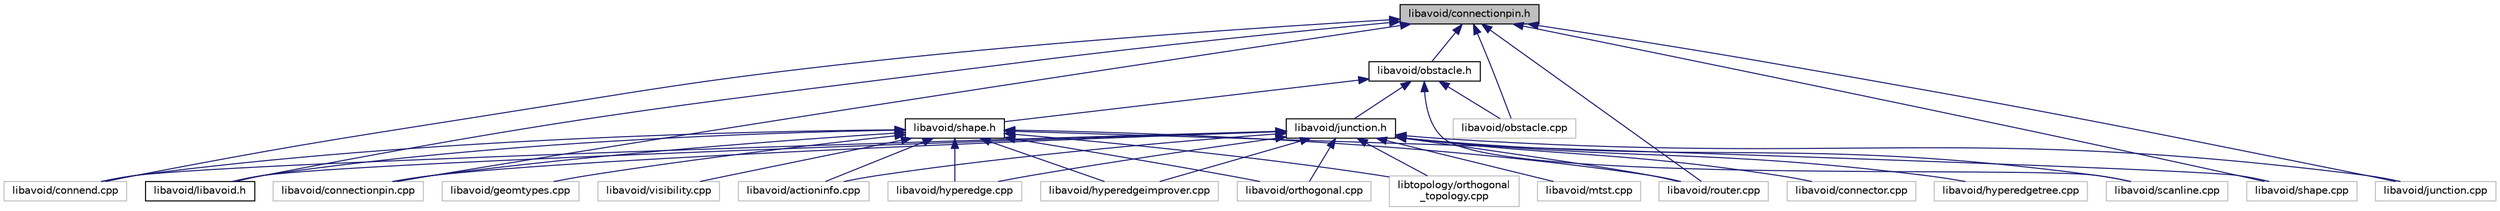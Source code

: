 digraph "libavoid/connectionpin.h"
{
  edge [fontname="Helvetica",fontsize="10",labelfontname="Helvetica",labelfontsize="10"];
  node [fontname="Helvetica",fontsize="10",shape=record];
  Node1 [label="libavoid/connectionpin.h",height=0.2,width=0.4,color="black", fillcolor="grey75", style="filled", fontcolor="black"];
  Node1 -> Node2 [dir="back",color="midnightblue",fontsize="10",style="solid",fontname="Helvetica"];
  Node2 [label="libavoid/obstacle.h",height=0.2,width=0.4,color="black", fillcolor="white", style="filled",URL="$obstacle_8h.html",tooltip="Contains the interface for the Obstacle class, the superclass for ShapeRef and JunctionRef. "];
  Node2 -> Node3 [dir="back",color="midnightblue",fontsize="10",style="solid",fontname="Helvetica"];
  Node3 [label="libavoid/shape.h",height=0.2,width=0.4,color="black", fillcolor="white", style="filled",URL="$shape_8h.html",tooltip="Contains the interface for the ShapeRef class. "];
  Node3 -> Node4 [dir="back",color="midnightblue",fontsize="10",style="solid",fontname="Helvetica"];
  Node4 [label="libavoid/actioninfo.cpp",height=0.2,width=0.4,color="grey75", fillcolor="white", style="filled"];
  Node3 -> Node5 [dir="back",color="midnightblue",fontsize="10",style="solid",fontname="Helvetica"];
  Node5 [label="libavoid/connectionpin.cpp",height=0.2,width=0.4,color="grey75", fillcolor="white", style="filled"];
  Node3 -> Node6 [dir="back",color="midnightblue",fontsize="10",style="solid",fontname="Helvetica"];
  Node6 [label="libavoid/connend.cpp",height=0.2,width=0.4,color="grey75", fillcolor="white", style="filled"];
  Node3 -> Node7 [dir="back",color="midnightblue",fontsize="10",style="solid",fontname="Helvetica"];
  Node7 [label="libavoid/geomtypes.cpp",height=0.2,width=0.4,color="grey75", fillcolor="white", style="filled"];
  Node3 -> Node8 [dir="back",color="midnightblue",fontsize="10",style="solid",fontname="Helvetica"];
  Node8 [label="libavoid/hyperedge.cpp",height=0.2,width=0.4,color="grey75", fillcolor="white", style="filled"];
  Node3 -> Node9 [dir="back",color="midnightblue",fontsize="10",style="solid",fontname="Helvetica"];
  Node9 [label="libavoid/hyperedgeimprover.cpp",height=0.2,width=0.4,color="grey75", fillcolor="white", style="filled"];
  Node3 -> Node10 [dir="back",color="midnightblue",fontsize="10",style="solid",fontname="Helvetica"];
  Node10 [label="libavoid/libavoid.h",height=0.2,width=0.4,color="black", fillcolor="white", style="filled",URL="$libavoid_8h.html",tooltip="Standard libavoid include file which includes all libavoid header files. "];
  Node3 -> Node11 [dir="back",color="midnightblue",fontsize="10",style="solid",fontname="Helvetica"];
  Node11 [label="libavoid/orthogonal.cpp",height=0.2,width=0.4,color="grey75", fillcolor="white", style="filled"];
  Node3 -> Node12 [dir="back",color="midnightblue",fontsize="10",style="solid",fontname="Helvetica"];
  Node12 [label="libavoid/router.cpp",height=0.2,width=0.4,color="grey75", fillcolor="white", style="filled"];
  Node3 -> Node13 [dir="back",color="midnightblue",fontsize="10",style="solid",fontname="Helvetica"];
  Node13 [label="libavoid/shape.cpp",height=0.2,width=0.4,color="grey75", fillcolor="white", style="filled"];
  Node3 -> Node14 [dir="back",color="midnightblue",fontsize="10",style="solid",fontname="Helvetica"];
  Node14 [label="libavoid/visibility.cpp",height=0.2,width=0.4,color="grey75", fillcolor="white", style="filled"];
  Node3 -> Node15 [dir="back",color="midnightblue",fontsize="10",style="solid",fontname="Helvetica"];
  Node15 [label="libtopology/orthogonal\l_topology.cpp",height=0.2,width=0.4,color="grey75", fillcolor="white", style="filled"];
  Node2 -> Node16 [dir="back",color="midnightblue",fontsize="10",style="solid",fontname="Helvetica"];
  Node16 [label="libavoid/junction.h",height=0.2,width=0.4,color="black", fillcolor="white", style="filled",URL="$junction_8h.html",tooltip="Contains the interface for the JunctionRef class. "];
  Node16 -> Node4 [dir="back",color="midnightblue",fontsize="10",style="solid",fontname="Helvetica"];
  Node16 -> Node5 [dir="back",color="midnightblue",fontsize="10",style="solid",fontname="Helvetica"];
  Node16 -> Node17 [dir="back",color="midnightblue",fontsize="10",style="solid",fontname="Helvetica"];
  Node17 [label="libavoid/connector.cpp",height=0.2,width=0.4,color="grey75", fillcolor="white", style="filled"];
  Node16 -> Node6 [dir="back",color="midnightblue",fontsize="10",style="solid",fontname="Helvetica"];
  Node16 -> Node8 [dir="back",color="midnightblue",fontsize="10",style="solid",fontname="Helvetica"];
  Node16 -> Node9 [dir="back",color="midnightblue",fontsize="10",style="solid",fontname="Helvetica"];
  Node16 -> Node18 [dir="back",color="midnightblue",fontsize="10",style="solid",fontname="Helvetica"];
  Node18 [label="libavoid/hyperedgetree.cpp",height=0.2,width=0.4,color="grey75", fillcolor="white", style="filled"];
  Node16 -> Node19 [dir="back",color="midnightblue",fontsize="10",style="solid",fontname="Helvetica"];
  Node19 [label="libavoid/junction.cpp",height=0.2,width=0.4,color="grey75", fillcolor="white", style="filled"];
  Node16 -> Node10 [dir="back",color="midnightblue",fontsize="10",style="solid",fontname="Helvetica"];
  Node16 -> Node20 [dir="back",color="midnightblue",fontsize="10",style="solid",fontname="Helvetica"];
  Node20 [label="libavoid/mtst.cpp",height=0.2,width=0.4,color="grey75", fillcolor="white", style="filled"];
  Node16 -> Node11 [dir="back",color="midnightblue",fontsize="10",style="solid",fontname="Helvetica"];
  Node16 -> Node12 [dir="back",color="midnightblue",fontsize="10",style="solid",fontname="Helvetica"];
  Node16 -> Node21 [dir="back",color="midnightblue",fontsize="10",style="solid",fontname="Helvetica"];
  Node21 [label="libavoid/scanline.cpp",height=0.2,width=0.4,color="grey75", fillcolor="white", style="filled"];
  Node16 -> Node15 [dir="back",color="midnightblue",fontsize="10",style="solid",fontname="Helvetica"];
  Node2 -> Node22 [dir="back",color="midnightblue",fontsize="10",style="solid",fontname="Helvetica"];
  Node22 [label="libavoid/obstacle.cpp",height=0.2,width=0.4,color="grey75", fillcolor="white", style="filled"];
  Node2 -> Node21 [dir="back",color="midnightblue",fontsize="10",style="solid",fontname="Helvetica"];
  Node1 -> Node5 [dir="back",color="midnightblue",fontsize="10",style="solid",fontname="Helvetica"];
  Node1 -> Node6 [dir="back",color="midnightblue",fontsize="10",style="solid",fontname="Helvetica"];
  Node1 -> Node19 [dir="back",color="midnightblue",fontsize="10",style="solid",fontname="Helvetica"];
  Node1 -> Node10 [dir="back",color="midnightblue",fontsize="10",style="solid",fontname="Helvetica"];
  Node1 -> Node22 [dir="back",color="midnightblue",fontsize="10",style="solid",fontname="Helvetica"];
  Node1 -> Node12 [dir="back",color="midnightblue",fontsize="10",style="solid",fontname="Helvetica"];
  Node1 -> Node13 [dir="back",color="midnightblue",fontsize="10",style="solid",fontname="Helvetica"];
}
